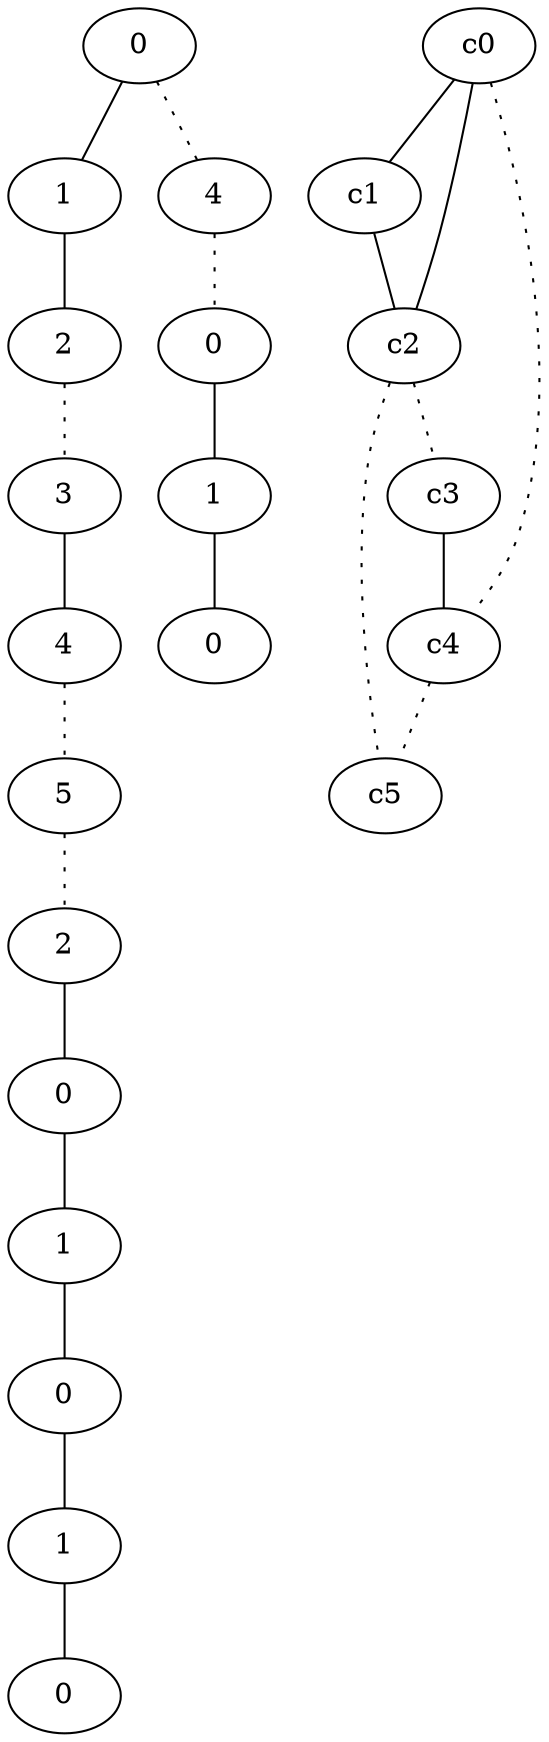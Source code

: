 graph {
a0[label=0];
a1[label=1];
a2[label=2];
a3[label=3];
a4[label=4];
a5[label=5];
a6[label=2];
a7[label=0];
a8[label=1];
a9[label=0];
a10[label=1];
a11[label=0];
a12[label=4];
a13[label=0];
a14[label=1];
a15[label=0];
a0 -- a1;
a0 -- a12 [style=dotted];
a1 -- a2;
a2 -- a3 [style=dotted];
a3 -- a4;
a4 -- a5 [style=dotted];
a5 -- a6 [style=dotted];
a6 -- a7;
a7 -- a8;
a8 -- a9;
a9 -- a10;
a10 -- a11;
a12 -- a13 [style=dotted];
a13 -- a14;
a14 -- a15;
c0 -- c1;
c0 -- c2;
c0 -- c4 [style=dotted];
c1 -- c2;
c2 -- c3 [style=dotted];
c2 -- c5 [style=dotted];
c3 -- c4;
c4 -- c5 [style=dotted];
}
